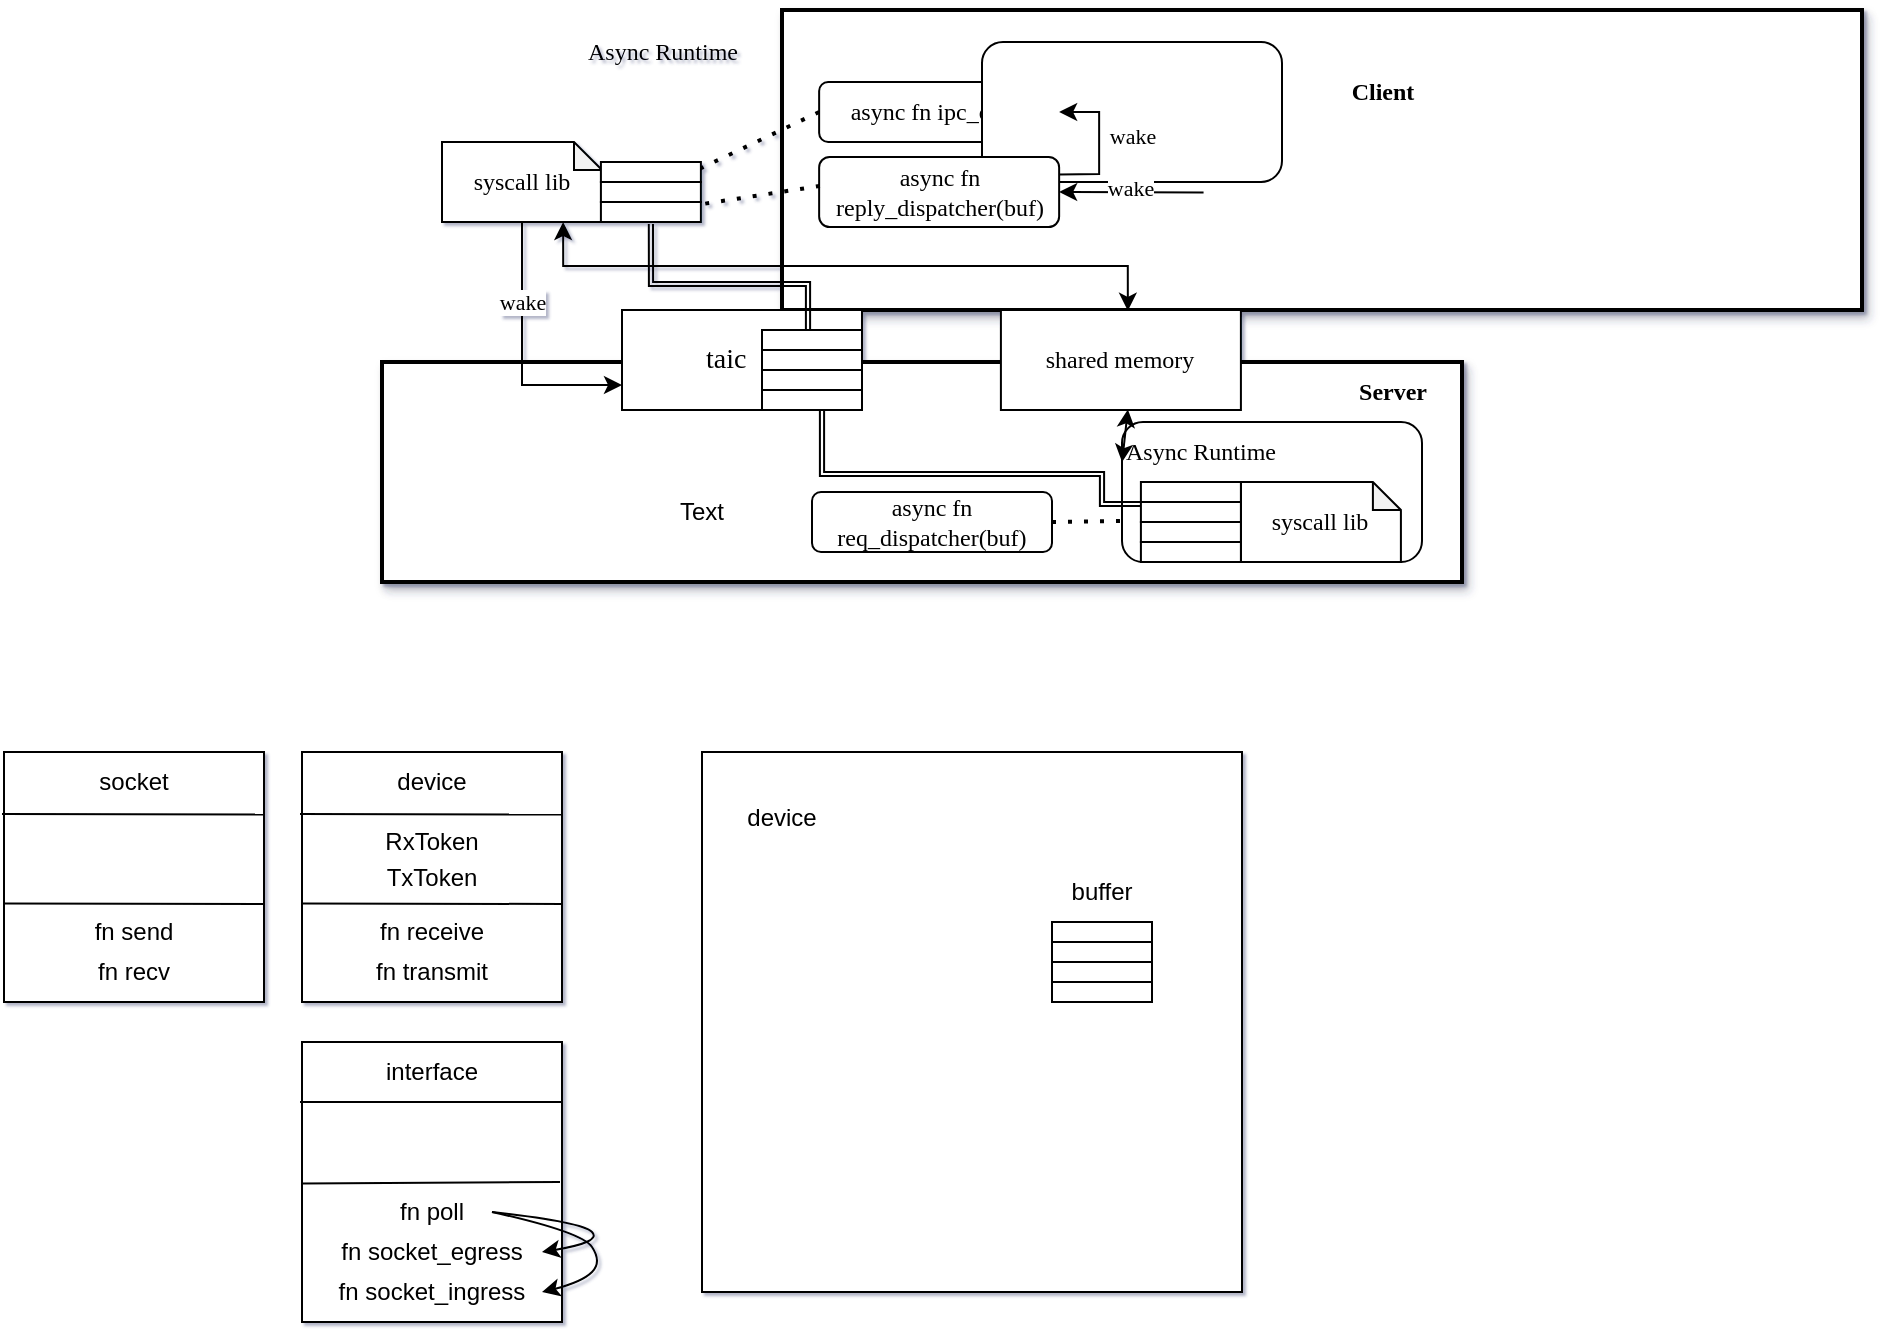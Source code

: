 <mxfile version="26.1.3">
  <diagram name="第 1 页" id="HJdR2ewPqc4SO0az2n2Y">
    <mxGraphModel dx="830" dy="-3615" grid="1" gridSize="10" guides="1" tooltips="1" connect="1" arrows="1" fold="1" page="1" pageScale="1" pageWidth="1169" pageHeight="827" background="#ffffff" math="0" shadow="1">
      <root>
        <mxCell id="0" />
        <mxCell id="1" parent="0" />
        <mxCell id="B-JMvFTmKCqjfrojI3Oj-154" value="" style="rounded=0;whiteSpace=wrap;html=1;strokeWidth=2;container=0;shadow=1;" parent="1" vertex="1">
          <mxGeometry x="490" y="4274" width="540" height="150" as="geometry" />
        </mxCell>
        <mxCell id="B-JMvFTmKCqjfrojI3Oj-155" value="&lt;font face=&quot;Times New Roman&quot;&gt;&lt;b&gt;Client&lt;/b&gt;&lt;/font&gt;" style="text;html=1;align=center;verticalAlign=middle;resizable=0;points=[];autosize=1;strokeColor=none;fillColor=none;" parent="1" vertex="1">
          <mxGeometry x="765" y="4300.25" width="50" height="30" as="geometry" />
        </mxCell>
        <mxCell id="B-JMvFTmKCqjfrojI3Oj-156" value="" style="rounded=0;whiteSpace=wrap;html=1;strokeWidth=2;container=0;shadow=1;" parent="1" vertex="1">
          <mxGeometry x="290" y="4450" width="540" height="110" as="geometry" />
        </mxCell>
        <mxCell id="B-JMvFTmKCqjfrojI3Oj-157" value="&lt;font face=&quot;Times New Roman&quot;&gt;&lt;b&gt;Server&lt;/b&gt;&lt;/font&gt;" style="text;html=1;align=center;verticalAlign=middle;resizable=0;points=[];autosize=1;strokeColor=none;fillColor=none;" parent="1" vertex="1">
          <mxGeometry x="765" y="4450" width="60" height="30" as="geometry" />
        </mxCell>
        <mxCell id="B-JMvFTmKCqjfrojI3Oj-160" value="&lt;font face=&quot;Times New Roman&quot;&gt;async fn ipc_call()&lt;/font&gt;" style="rounded=1;whiteSpace=wrap;html=1;" parent="1" vertex="1">
          <mxGeometry x="508.57" y="4310" width="120" height="30" as="geometry" />
        </mxCell>
        <mxCell id="B-JMvFTmKCqjfrojI3Oj-161" value="" style="rounded=1;whiteSpace=wrap;html=1;" parent="1" vertex="1">
          <mxGeometry x="590" y="4290" width="150" height="70" as="geometry" />
        </mxCell>
        <mxCell id="B-JMvFTmKCqjfrojI3Oj-162" value="&lt;font face=&quot;Times New Roman&quot;&gt;async fn reply_dispatcher(buf)&lt;/font&gt;" style="rounded=1;whiteSpace=wrap;html=1;" parent="1" vertex="1">
          <mxGeometry x="508.57" y="4347.5" width="120" height="35" as="geometry" />
        </mxCell>
        <mxCell id="B-JMvFTmKCqjfrojI3Oj-189" value="&lt;font face=&quot;Times New Roman&quot;&gt;Async Runtime&lt;/font&gt;" style="text;html=1;align=center;verticalAlign=middle;resizable=0;points=[];autosize=1;strokeColor=none;fillColor=none;" parent="1" vertex="1">
          <mxGeometry x="380" y="4280" width="100" height="30" as="geometry" />
        </mxCell>
        <mxCell id="B-JMvFTmKCqjfrojI3Oj-196" value="&lt;font face=&quot;Times New Roman&quot;&gt;async fn req_&lt;/font&gt;&lt;span style=&quot;font-family: &amp;quot;Times New Roman&amp;quot;;&quot;&gt;dispatcher&lt;/span&gt;&lt;font face=&quot;Times New Roman&quot;&gt;(buf)&lt;/font&gt;" style="rounded=1;whiteSpace=wrap;html=1;" parent="1" vertex="1">
          <mxGeometry x="505" y="4515" width="120" height="30" as="geometry" />
        </mxCell>
        <mxCell id="3zCTHO5FhxRvflpCOMbn-2" style="edgeStyle=orthogonalEdgeStyle;rounded=0;orthogonalLoop=1;jettySize=auto;html=1;exitX=0.5;exitY=1;exitDx=0;exitDy=0;exitPerimeter=0;entryX=0;entryY=0.75;entryDx=0;entryDy=0;" parent="1" source="B-JMvFTmKCqjfrojI3Oj-198" target="3zCTHO5FhxRvflpCOMbn-1" edge="1">
          <mxGeometry relative="1" as="geometry" />
        </mxCell>
        <mxCell id="B-JMvFTmKCqjfrojI3Oj-198" value="&lt;font face=&quot;Times New Roman&quot;&gt;syscall lib&lt;/font&gt;" style="shape=note;whiteSpace=wrap;html=1;backgroundOutline=1;darkOpacity=0.05;size=14;" parent="1" vertex="1">
          <mxGeometry x="320" y="4340" width="80" height="40" as="geometry" />
        </mxCell>
        <mxCell id="B-JMvFTmKCqjfrojI3Oj-209" value="" style="rounded=1;whiteSpace=wrap;html=1;" parent="1" vertex="1">
          <mxGeometry x="660" y="4480" width="150" height="70" as="geometry" />
        </mxCell>
        <mxCell id="B-JMvFTmKCqjfrojI3Oj-210" value="&lt;font face=&quot;Times New Roman&quot;&gt;Async Runtime&lt;/font&gt;" style="text;html=1;align=center;verticalAlign=middle;resizable=0;points=[];autosize=1;strokeColor=none;fillColor=none;" parent="1" vertex="1">
          <mxGeometry x="649.45" y="4480" width="100" height="30" as="geometry" />
        </mxCell>
        <mxCell id="B-JMvFTmKCqjfrojI3Oj-211" value="&lt;font face=&quot;Times New Roman&quot;&gt;syscall lib&lt;/font&gt;" style="shape=note;whiteSpace=wrap;html=1;backgroundOutline=1;darkOpacity=0.05;size=14;" parent="1" vertex="1">
          <mxGeometry x="719.45" y="4510" width="80" height="40" as="geometry" />
        </mxCell>
        <mxCell id="B-JMvFTmKCqjfrojI3Oj-212" value="" style="rounded=0;whiteSpace=wrap;html=1;" parent="1" vertex="1">
          <mxGeometry x="669.45" y="4510" width="50" height="10" as="geometry" />
        </mxCell>
        <mxCell id="3zCTHO5FhxRvflpCOMbn-22" style="edgeStyle=orthogonalEdgeStyle;rounded=0;orthogonalLoop=1;jettySize=auto;html=1;shape=link;width=-2.097;" parent="1" edge="1">
          <mxGeometry relative="1" as="geometry">
            <mxPoint x="669.45" y="4521" as="sourcePoint" />
            <mxPoint x="510" y="4466" as="targetPoint" />
            <Array as="points">
              <mxPoint x="650" y="4521" />
              <mxPoint x="650" y="4506" />
              <mxPoint x="510" y="4506" />
              <mxPoint x="510" y="4470" />
            </Array>
          </mxGeometry>
        </mxCell>
        <mxCell id="B-JMvFTmKCqjfrojI3Oj-213" value="" style="rounded=0;whiteSpace=wrap;html=1;" parent="1" vertex="1">
          <mxGeometry x="669.45" y="4520" width="50" height="10" as="geometry" />
        </mxCell>
        <mxCell id="B-JMvFTmKCqjfrojI3Oj-214" value="" style="rounded=0;whiteSpace=wrap;html=1;" parent="1" vertex="1">
          <mxGeometry x="669.45" y="4530" width="50" height="10" as="geometry" />
        </mxCell>
        <mxCell id="B-JMvFTmKCqjfrojI3Oj-215" value="" style="rounded=0;whiteSpace=wrap;html=1;" parent="1" vertex="1">
          <mxGeometry x="669.45" y="4540" width="50" height="10" as="geometry" />
        </mxCell>
        <mxCell id="B-JMvFTmKCqjfrojI3Oj-221" value="" style="endArrow=none;dashed=1;html=1;dashPattern=1 3;strokeWidth=2;rounded=0;exitX=0.003;exitY=0.414;exitDx=0;exitDy=0;exitPerimeter=0;" parent="1" source="B-JMvFTmKCqjfrojI3Oj-162" target="3zCTHO5FhxRvflpCOMbn-20" edge="1">
          <mxGeometry width="50" height="50" relative="1" as="geometry">
            <mxPoint x="448.57" y="4350" as="sourcePoint" />
            <mxPoint x="628.57" y="4390" as="targetPoint" />
          </mxGeometry>
        </mxCell>
        <mxCell id="B-JMvFTmKCqjfrojI3Oj-222" value="" style="endArrow=none;dashed=1;html=1;dashPattern=1 3;strokeWidth=2;rounded=0;exitX=0;exitY=0.5;exitDx=0;exitDy=0;" parent="1" source="B-JMvFTmKCqjfrojI3Oj-160" target="3zCTHO5FhxRvflpCOMbn-19" edge="1">
          <mxGeometry width="50" height="50" relative="1" as="geometry">
            <mxPoint x="432.65" y="4359.11" as="sourcePoint" />
            <mxPoint x="508.57" y="4370" as="targetPoint" />
          </mxGeometry>
        </mxCell>
        <mxCell id="B-JMvFTmKCqjfrojI3Oj-223" value="" style="endArrow=none;dashed=1;html=1;dashPattern=1 3;strokeWidth=2;rounded=0;exitX=1;exitY=0.5;exitDx=0;exitDy=0;entryX=0.004;entryY=0.707;entryDx=0;entryDy=0;entryPerimeter=0;" parent="1" source="B-JMvFTmKCqjfrojI3Oj-196" target="B-JMvFTmKCqjfrojI3Oj-209" edge="1">
          <mxGeometry width="50" height="50" relative="1" as="geometry">
            <mxPoint x="609.45" y="4517.5" as="sourcePoint" />
            <mxPoint x="649.45" y="4417.5" as="targetPoint" />
          </mxGeometry>
        </mxCell>
        <mxCell id="B-JMvFTmKCqjfrojI3Oj-226" value="" style="endArrow=classic;html=1;rounded=0;exitX=0;exitY=0.5;exitDx=0;exitDy=0;entryX=1;entryY=0.5;entryDx=0;entryDy=0;" parent="1" target="B-JMvFTmKCqjfrojI3Oj-162" edge="1">
          <mxGeometry width="50" height="50" relative="1" as="geometry">
            <mxPoint x="700.79" y="4365.25" as="sourcePoint" />
            <mxPoint x="628.57" y="4390" as="targetPoint" />
          </mxGeometry>
        </mxCell>
        <mxCell id="B-JMvFTmKCqjfrojI3Oj-229" value="&lt;font face=&quot;Times New Roman&quot;&gt;wake&lt;/font&gt;" style="edgeLabel;html=1;align=center;verticalAlign=middle;resizable=0;points=[];" parent="B-JMvFTmKCqjfrojI3Oj-226" vertex="1" connectable="0">
          <mxGeometry x="0.019" y="-2" relative="1" as="geometry">
            <mxPoint as="offset" />
          </mxGeometry>
        </mxCell>
        <mxCell id="B-JMvFTmKCqjfrojI3Oj-232" value="" style="endArrow=classic;html=1;rounded=0;exitX=1;exitY=0.25;exitDx=0;exitDy=0;entryX=1;entryY=0.5;entryDx=0;entryDy=0;" parent="1" source="B-JMvFTmKCqjfrojI3Oj-162" target="B-JMvFTmKCqjfrojI3Oj-160" edge="1">
          <mxGeometry width="50" height="50" relative="1" as="geometry">
            <mxPoint x="578.57" y="4440" as="sourcePoint" />
            <mxPoint x="628.57" y="4390" as="targetPoint" />
            <Array as="points">
              <mxPoint x="648.57" y="4356" />
              <mxPoint x="648.57" y="4325" />
            </Array>
          </mxGeometry>
        </mxCell>
        <mxCell id="B-JMvFTmKCqjfrojI3Oj-233" value="&lt;font face=&quot;Times New Roman&quot;&gt;wake&lt;/font&gt;" style="edgeLabel;html=1;align=center;verticalAlign=middle;resizable=0;points=[];" parent="B-JMvFTmKCqjfrojI3Oj-232" vertex="1" connectable="0">
          <mxGeometry x="0.099" relative="1" as="geometry">
            <mxPoint x="16" as="offset" />
          </mxGeometry>
        </mxCell>
        <mxCell id="uf0-_T7T-mCnK8aiK6UU-66" value="&lt;font face=&quot;Times New Roman&quot;&gt;shared memory&lt;/font&gt;" style="rounded=0;whiteSpace=wrap;html=1;" parent="1" vertex="1">
          <mxGeometry x="599.45" y="4424" width="120" height="50" as="geometry" />
        </mxCell>
        <mxCell id="mDEruP-ZMNfajEerkW_--67" value="" style="endArrow=classic;startArrow=classic;html=1;rounded=0;exitX=0.757;exitY=1;exitDx=0;exitDy=0;entryX=0.529;entryY=0.008;entryDx=0;entryDy=0;entryPerimeter=0;exitPerimeter=0;edgeStyle=orthogonalEdgeStyle;" parent="1" source="B-JMvFTmKCqjfrojI3Oj-198" target="uf0-_T7T-mCnK8aiK6UU-66" edge="1">
          <mxGeometry width="50" height="50" relative="1" as="geometry">
            <mxPoint x="399.45" y="4377.5" as="sourcePoint" />
            <mxPoint x="560" y="4460" as="targetPoint" />
          </mxGeometry>
        </mxCell>
        <mxCell id="mDEruP-ZMNfajEerkW_--68" value="" style="endArrow=classic;startArrow=classic;html=1;rounded=0;exitX=0.106;exitY=0.667;exitDx=0;exitDy=0;exitPerimeter=0;entryX=0.529;entryY=0.995;entryDx=0;entryDy=0;entryPerimeter=0;" parent="1" source="B-JMvFTmKCqjfrojI3Oj-210" target="uf0-_T7T-mCnK8aiK6UU-66" edge="1">
          <mxGeometry width="50" height="50" relative="1" as="geometry">
            <mxPoint x="409" y="4388" as="sourcePoint" />
            <mxPoint x="590" y="4480" as="targetPoint" />
          </mxGeometry>
        </mxCell>
        <mxCell id="3zCTHO5FhxRvflpCOMbn-1" value="&lt;blockquote style=&quot;margin: 0 0 0 40px; border: none; padding: 0px;&quot;&gt;&lt;font style=&quot;font-size: 14px;&quot; face=&quot;Times New Roman&quot;&gt;taic&lt;/font&gt;&lt;/blockquote&gt;" style="rounded=0;whiteSpace=wrap;html=1;align=left;" parent="1" vertex="1">
          <mxGeometry x="410" y="4424" width="120" height="50" as="geometry" />
        </mxCell>
        <mxCell id="3zCTHO5FhxRvflpCOMbn-4" value="" style="rounded=0;whiteSpace=wrap;html=1;" parent="1" vertex="1">
          <mxGeometry x="480.0" y="4444" width="50" height="10" as="geometry" />
        </mxCell>
        <mxCell id="3zCTHO5FhxRvflpCOMbn-5" value="" style="rounded=0;whiteSpace=wrap;html=1;" parent="1" vertex="1">
          <mxGeometry x="480.0" y="4454" width="50" height="10" as="geometry" />
        </mxCell>
        <mxCell id="3zCTHO5FhxRvflpCOMbn-6" value="" style="rounded=0;whiteSpace=wrap;html=1;" parent="1" vertex="1">
          <mxGeometry x="480.0" y="4464" width="50" height="10" as="geometry" />
        </mxCell>
        <mxCell id="3zCTHO5FhxRvflpCOMbn-18" value="" style="rounded=0;whiteSpace=wrap;html=1;" parent="1" vertex="1">
          <mxGeometry x="399.45" y="4350" width="50" height="10" as="geometry" />
        </mxCell>
        <mxCell id="3zCTHO5FhxRvflpCOMbn-19" value="" style="rounded=0;whiteSpace=wrap;html=1;" parent="1" vertex="1">
          <mxGeometry x="399.45" y="4360" width="50" height="10" as="geometry" />
        </mxCell>
        <mxCell id="3zCTHO5FhxRvflpCOMbn-20" value="" style="rounded=0;whiteSpace=wrap;html=1;" parent="1" vertex="1">
          <mxGeometry x="399.45" y="4370" width="50" height="10" as="geometry" />
        </mxCell>
        <mxCell id="3zCTHO5FhxRvflpCOMbn-23" style="edgeStyle=orthogonalEdgeStyle;rounded=0;orthogonalLoop=1;jettySize=auto;html=1;exitX=0.5;exitY=1;exitDx=0;exitDy=0;shape=link;entryX=0.5;entryY=0;entryDx=0;entryDy=0;width=-2.097;" parent="1" edge="1">
          <mxGeometry relative="1" as="geometry">
            <mxPoint x="424.45" y="4381" as="sourcePoint" />
            <mxPoint x="505" y="4435" as="targetPoint" />
            <Array as="points">
              <mxPoint x="425" y="4411" />
              <mxPoint x="503" y="4411" />
              <mxPoint x="503" y="4435" />
            </Array>
          </mxGeometry>
        </mxCell>
        <mxCell id="3zCTHO5FhxRvflpCOMbn-24" value="&lt;font face=&quot;Times New Roman&quot;&gt;wake&lt;/font&gt;" style="edgeLabel;html=1;align=center;verticalAlign=middle;resizable=0;points=[];" parent="1" vertex="1" connectable="0">
          <mxGeometry x="359.45" y="4420.002" as="geometry" />
        </mxCell>
        <mxCell id="3zCTHO5FhxRvflpCOMbn-3" value="" style="rounded=0;whiteSpace=wrap;html=1;" parent="1" vertex="1">
          <mxGeometry x="480.0" y="4434" width="50" height="10" as="geometry" />
        </mxCell>
        <mxCell id="s1Kb-AB_weebc0_H0UjK-1" value="" style="rounded=0;whiteSpace=wrap;html=1;" parent="1" vertex="1">
          <mxGeometry x="450.0" y="4645" width="270" height="270" as="geometry" />
        </mxCell>
        <mxCell id="s1Kb-AB_weebc0_H0UjK-2" value="device" style="text;html=1;align=center;verticalAlign=middle;whiteSpace=wrap;rounded=0;" parent="1" vertex="1">
          <mxGeometry x="460" y="4662.5" width="60" height="30" as="geometry" />
        </mxCell>
        <mxCell id="s1Kb-AB_weebc0_H0UjK-3" value="" style="rounded=0;whiteSpace=wrap;html=1;" parent="1" vertex="1">
          <mxGeometry x="625" y="4730" width="50" height="10" as="geometry" />
        </mxCell>
        <mxCell id="s1Kb-AB_weebc0_H0UjK-5" value="" style="rounded=0;whiteSpace=wrap;html=1;" parent="1" vertex="1">
          <mxGeometry x="625" y="4740" width="50" height="10" as="geometry" />
        </mxCell>
        <mxCell id="s1Kb-AB_weebc0_H0UjK-6" value="" style="rounded=0;whiteSpace=wrap;html=1;" parent="1" vertex="1">
          <mxGeometry x="625" y="4750" width="50" height="10" as="geometry" />
        </mxCell>
        <mxCell id="s1Kb-AB_weebc0_H0UjK-7" value="" style="rounded=0;whiteSpace=wrap;html=1;" parent="1" vertex="1">
          <mxGeometry x="625" y="4760" width="50" height="10" as="geometry" />
        </mxCell>
        <mxCell id="s1Kb-AB_weebc0_H0UjK-8" value="" style="rounded=0;whiteSpace=wrap;html=1;" parent="1" vertex="1">
          <mxGeometry x="250" y="4645" width="130" height="125" as="geometry" />
        </mxCell>
        <mxCell id="s1Kb-AB_weebc0_H0UjK-9" value="device" style="text;html=1;align=center;verticalAlign=middle;whiteSpace=wrap;rounded=0;" parent="1" vertex="1">
          <mxGeometry x="285" y="4645" width="60" height="30" as="geometry" />
        </mxCell>
        <mxCell id="s1Kb-AB_weebc0_H0UjK-11" value="" style="endArrow=none;html=1;rounded=0;entryX=1;entryY=0.608;entryDx=0;entryDy=0;entryPerimeter=0;exitX=-0.015;exitY=0.606;exitDx=0;exitDy=0;exitPerimeter=0;" parent="1" target="s1Kb-AB_weebc0_H0UjK-8" edge="1">
          <mxGeometry width="50" height="50" relative="1" as="geometry">
            <mxPoint x="250.0" y="4720.73" as="sourcePoint" />
            <mxPoint x="369.04" y="4719.995" as="targetPoint" />
          </mxGeometry>
        </mxCell>
        <mxCell id="s1Kb-AB_weebc0_H0UjK-12" value="RxToken" style="text;html=1;align=center;verticalAlign=middle;whiteSpace=wrap;rounded=0;" parent="1" vertex="1">
          <mxGeometry x="285" y="4675" width="60" height="30" as="geometry" />
        </mxCell>
        <mxCell id="s1Kb-AB_weebc0_H0UjK-13" value="TxToken" style="text;html=1;align=center;verticalAlign=middle;whiteSpace=wrap;rounded=0;" parent="1" vertex="1">
          <mxGeometry x="285" y="4692.5" width="60" height="30" as="geometry" />
        </mxCell>
        <mxCell id="s1Kb-AB_weebc0_H0UjK-14" value="" style="endArrow=none;html=1;rounded=0;entryX=1;entryY=0.25;entryDx=0;entryDy=0;" parent="1" target="s1Kb-AB_weebc0_H0UjK-8" edge="1">
          <mxGeometry width="50" height="50" relative="1" as="geometry">
            <mxPoint x="249" y="4676" as="sourcePoint" />
            <mxPoint x="380" y="4673" as="targetPoint" />
          </mxGeometry>
        </mxCell>
        <mxCell id="s1Kb-AB_weebc0_H0UjK-15" value="fn receive" style="text;html=1;align=center;verticalAlign=middle;whiteSpace=wrap;rounded=0;" parent="1" vertex="1">
          <mxGeometry x="285" y="4720" width="60" height="30" as="geometry" />
        </mxCell>
        <mxCell id="s1Kb-AB_weebc0_H0UjK-17" value="fn&amp;nbsp;transmit" style="text;html=1;align=center;verticalAlign=middle;whiteSpace=wrap;rounded=0;" parent="1" vertex="1">
          <mxGeometry x="285" y="4740" width="60" height="30" as="geometry" />
        </mxCell>
        <mxCell id="RJD5fGrExh7UZTRIIk4p-1" value="" style="rounded=0;whiteSpace=wrap;html=1;" vertex="1" parent="1">
          <mxGeometry x="250" y="4790" width="130" height="140" as="geometry" />
        </mxCell>
        <mxCell id="RJD5fGrExh7UZTRIIk4p-2" value="interface" style="text;html=1;align=center;verticalAlign=middle;whiteSpace=wrap;rounded=0;" vertex="1" parent="1">
          <mxGeometry x="285" y="4790" width="60" height="30" as="geometry" />
        </mxCell>
        <mxCell id="RJD5fGrExh7UZTRIIk4p-3" value="" style="endArrow=none;html=1;rounded=0;exitX=-0.015;exitY=0.606;exitDx=0;exitDy=0;exitPerimeter=0;" edge="1" parent="1">
          <mxGeometry width="50" height="50" relative="1" as="geometry">
            <mxPoint x="250.0" y="4860.73" as="sourcePoint" />
            <mxPoint x="379" y="4860" as="targetPoint" />
          </mxGeometry>
        </mxCell>
        <mxCell id="RJD5fGrExh7UZTRIIk4p-6" value="" style="endArrow=none;html=1;rounded=0;" edge="1" parent="1">
          <mxGeometry width="50" height="50" relative="1" as="geometry">
            <mxPoint x="249" y="4820" as="sourcePoint" />
            <mxPoint x="380" y="4820" as="targetPoint" />
          </mxGeometry>
        </mxCell>
        <mxCell id="RJD5fGrExh7UZTRIIk4p-7" value="fn&amp;nbsp;poll" style="text;html=1;align=center;verticalAlign=middle;whiteSpace=wrap;rounded=0;" vertex="1" parent="1">
          <mxGeometry x="285" y="4860" width="60" height="30" as="geometry" />
        </mxCell>
        <mxCell id="RJD5fGrExh7UZTRIIk4p-10" value="fn&amp;nbsp;socket_egress" style="text;html=1;align=center;verticalAlign=middle;whiteSpace=wrap;rounded=0;" vertex="1" parent="1">
          <mxGeometry x="260" y="4880" width="110" height="30" as="geometry" />
        </mxCell>
        <mxCell id="RJD5fGrExh7UZTRIIk4p-11" value="fn&amp;nbsp;socket_ingress" style="text;html=1;align=center;verticalAlign=middle;whiteSpace=wrap;rounded=0;" vertex="1" parent="1">
          <mxGeometry x="260" y="4900" width="110" height="30" as="geometry" />
        </mxCell>
        <mxCell id="RJD5fGrExh7UZTRIIk4p-13" value="" style="curved=1;endArrow=classic;html=1;rounded=0;exitX=1;exitY=0.5;exitDx=0;exitDy=0;entryX=1;entryY=0.5;entryDx=0;entryDy=0;" edge="1" parent="1" source="RJD5fGrExh7UZTRIIk4p-7" target="RJD5fGrExh7UZTRIIk4p-10">
          <mxGeometry width="50" height="50" relative="1" as="geometry">
            <mxPoint x="490" y="4820" as="sourcePoint" />
            <mxPoint x="540" y="4770" as="targetPoint" />
            <Array as="points">
              <mxPoint x="390" y="4880" />
              <mxPoint x="400" y="4890" />
            </Array>
          </mxGeometry>
        </mxCell>
        <mxCell id="RJD5fGrExh7UZTRIIk4p-14" value="" style="curved=1;endArrow=classic;html=1;rounded=0;exitX=1;exitY=0.5;exitDx=0;exitDy=0;entryX=1;entryY=0.5;entryDx=0;entryDy=0;" edge="1" parent="1" source="RJD5fGrExh7UZTRIIk4p-7" target="RJD5fGrExh7UZTRIIk4p-11">
          <mxGeometry width="50" height="50" relative="1" as="geometry">
            <mxPoint x="355" y="4885" as="sourcePoint" />
            <mxPoint x="380" y="4905" as="targetPoint" />
            <Array as="points">
              <mxPoint x="390" y="4885" />
              <mxPoint x="400" y="4900" />
              <mxPoint x="390" y="4910" />
            </Array>
          </mxGeometry>
        </mxCell>
        <mxCell id="RJD5fGrExh7UZTRIIk4p-15" value="" style="rounded=0;whiteSpace=wrap;html=1;" vertex="1" parent="1">
          <mxGeometry x="101" y="4645" width="130" height="125" as="geometry" />
        </mxCell>
        <mxCell id="RJD5fGrExh7UZTRIIk4p-16" value="socket" style="text;html=1;align=center;verticalAlign=middle;whiteSpace=wrap;rounded=0;" vertex="1" parent="1">
          <mxGeometry x="136" y="4645" width="60" height="30" as="geometry" />
        </mxCell>
        <mxCell id="RJD5fGrExh7UZTRIIk4p-17" value="" style="endArrow=none;html=1;rounded=0;entryX=1;entryY=0.608;entryDx=0;entryDy=0;entryPerimeter=0;exitX=-0.015;exitY=0.606;exitDx=0;exitDy=0;exitPerimeter=0;" edge="1" parent="1" target="RJD5fGrExh7UZTRIIk4p-15">
          <mxGeometry width="50" height="50" relative="1" as="geometry">
            <mxPoint x="101.0" y="4720.73" as="sourcePoint" />
            <mxPoint x="220.04" y="4719.995" as="targetPoint" />
          </mxGeometry>
        </mxCell>
        <mxCell id="RJD5fGrExh7UZTRIIk4p-20" value="" style="endArrow=none;html=1;rounded=0;entryX=1;entryY=0.25;entryDx=0;entryDy=0;" edge="1" parent="1" target="RJD5fGrExh7UZTRIIk4p-15">
          <mxGeometry width="50" height="50" relative="1" as="geometry">
            <mxPoint x="100" y="4676" as="sourcePoint" />
            <mxPoint x="231" y="4673" as="targetPoint" />
          </mxGeometry>
        </mxCell>
        <mxCell id="RJD5fGrExh7UZTRIIk4p-21" value="fn&amp;nbsp;send" style="text;html=1;align=center;verticalAlign=middle;whiteSpace=wrap;rounded=0;" vertex="1" parent="1">
          <mxGeometry x="136" y="4720" width="60" height="30" as="geometry" />
        </mxCell>
        <mxCell id="RJD5fGrExh7UZTRIIk4p-22" value="fn&amp;nbsp;recv" style="text;html=1;align=center;verticalAlign=middle;whiteSpace=wrap;rounded=0;" vertex="1" parent="1">
          <mxGeometry x="136" y="4740" width="60" height="30" as="geometry" />
        </mxCell>
        <mxCell id="RJD5fGrExh7UZTRIIk4p-23" value="Text" style="text;html=1;align=center;verticalAlign=middle;whiteSpace=wrap;rounded=0;" vertex="1" parent="1">
          <mxGeometry x="420" y="4510" width="60" height="30" as="geometry" />
        </mxCell>
        <mxCell id="RJD5fGrExh7UZTRIIk4p-24" value="buffer" style="text;html=1;align=center;verticalAlign=middle;whiteSpace=wrap;rounded=0;" vertex="1" parent="1">
          <mxGeometry x="620" y="4700" width="60" height="30" as="geometry" />
        </mxCell>
      </root>
    </mxGraphModel>
  </diagram>
</mxfile>
